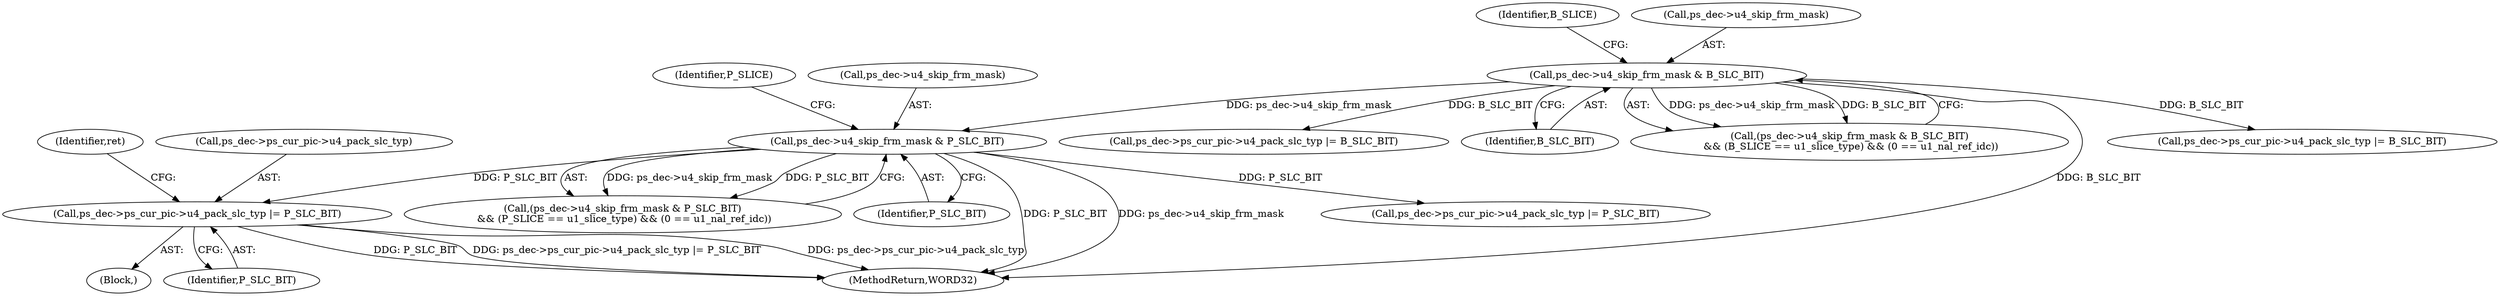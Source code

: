 digraph "0_Android_494561291a503840f385fbcd11d9bc5f4dc502b8_2@pointer" {
"1002482" [label="(Call,ps_dec->ps_cur_pic->u4_pack_slc_typ |= P_SLC_BIT)"];
"1001880" [label="(Call,ps_dec->u4_skip_frm_mask & P_SLC_BIT)"];
"1001865" [label="(Call,ps_dec->u4_skip_frm_mask & B_SLC_BIT)"];
"1001912" [label="(Call,ps_dec->ps_cur_pic->u4_pack_slc_typ |= P_SLC_BIT)"];
"1001872" [label="(Identifier,B_SLICE)"];
"1001887" [label="(Identifier,P_SLICE)"];
"1001881" [label="(Call,ps_dec->u4_skip_frm_mask)"];
"1001884" [label="(Identifier,P_SLC_BIT)"];
"1001879" [label="(Call,(ps_dec->u4_skip_frm_mask & P_SLC_BIT)\n && (P_SLICE == u1_slice_type) && (0 == u1_nal_ref_idc))"];
"1002482" [label="(Call,ps_dec->ps_cur_pic->u4_pack_slc_typ |= P_SLC_BIT)"];
"1002619" [label="(MethodReturn,WORD32)"];
"1001865" [label="(Call,ps_dec->u4_skip_frm_mask & B_SLC_BIT)"];
"1001866" [label="(Call,ps_dec->u4_skip_frm_mask)"];
"1002488" [label="(Identifier,P_SLC_BIT)"];
"1002481" [label="(Block,)"];
"1001880" [label="(Call,ps_dec->u4_skip_frm_mask & P_SLC_BIT)"];
"1001895" [label="(Call,ps_dec->ps_cur_pic->u4_pack_slc_typ |= B_SLC_BIT)"];
"1002516" [label="(Call,ps_dec->ps_cur_pic->u4_pack_slc_typ |= B_SLC_BIT)"];
"1002490" [label="(Identifier,ret)"];
"1001869" [label="(Identifier,B_SLC_BIT)"];
"1001864" [label="(Call,(ps_dec->u4_skip_frm_mask & B_SLC_BIT)\n && (B_SLICE == u1_slice_type) && (0 == u1_nal_ref_idc))"];
"1002483" [label="(Call,ps_dec->ps_cur_pic->u4_pack_slc_typ)"];
"1002482" -> "1002481"  [label="AST: "];
"1002482" -> "1002488"  [label="CFG: "];
"1002483" -> "1002482"  [label="AST: "];
"1002488" -> "1002482"  [label="AST: "];
"1002490" -> "1002482"  [label="CFG: "];
"1002482" -> "1002619"  [label="DDG: ps_dec->ps_cur_pic->u4_pack_slc_typ"];
"1002482" -> "1002619"  [label="DDG: P_SLC_BIT"];
"1002482" -> "1002619"  [label="DDG: ps_dec->ps_cur_pic->u4_pack_slc_typ |= P_SLC_BIT"];
"1001880" -> "1002482"  [label="DDG: P_SLC_BIT"];
"1001880" -> "1001879"  [label="AST: "];
"1001880" -> "1001884"  [label="CFG: "];
"1001881" -> "1001880"  [label="AST: "];
"1001884" -> "1001880"  [label="AST: "];
"1001887" -> "1001880"  [label="CFG: "];
"1001879" -> "1001880"  [label="CFG: "];
"1001880" -> "1002619"  [label="DDG: P_SLC_BIT"];
"1001880" -> "1002619"  [label="DDG: ps_dec->u4_skip_frm_mask"];
"1001880" -> "1001879"  [label="DDG: ps_dec->u4_skip_frm_mask"];
"1001880" -> "1001879"  [label="DDG: P_SLC_BIT"];
"1001865" -> "1001880"  [label="DDG: ps_dec->u4_skip_frm_mask"];
"1001880" -> "1001912"  [label="DDG: P_SLC_BIT"];
"1001865" -> "1001864"  [label="AST: "];
"1001865" -> "1001869"  [label="CFG: "];
"1001866" -> "1001865"  [label="AST: "];
"1001869" -> "1001865"  [label="AST: "];
"1001872" -> "1001865"  [label="CFG: "];
"1001864" -> "1001865"  [label="CFG: "];
"1001865" -> "1002619"  [label="DDG: B_SLC_BIT"];
"1001865" -> "1001864"  [label="DDG: ps_dec->u4_skip_frm_mask"];
"1001865" -> "1001864"  [label="DDG: B_SLC_BIT"];
"1001865" -> "1001895"  [label="DDG: B_SLC_BIT"];
"1001865" -> "1002516"  [label="DDG: B_SLC_BIT"];
}
